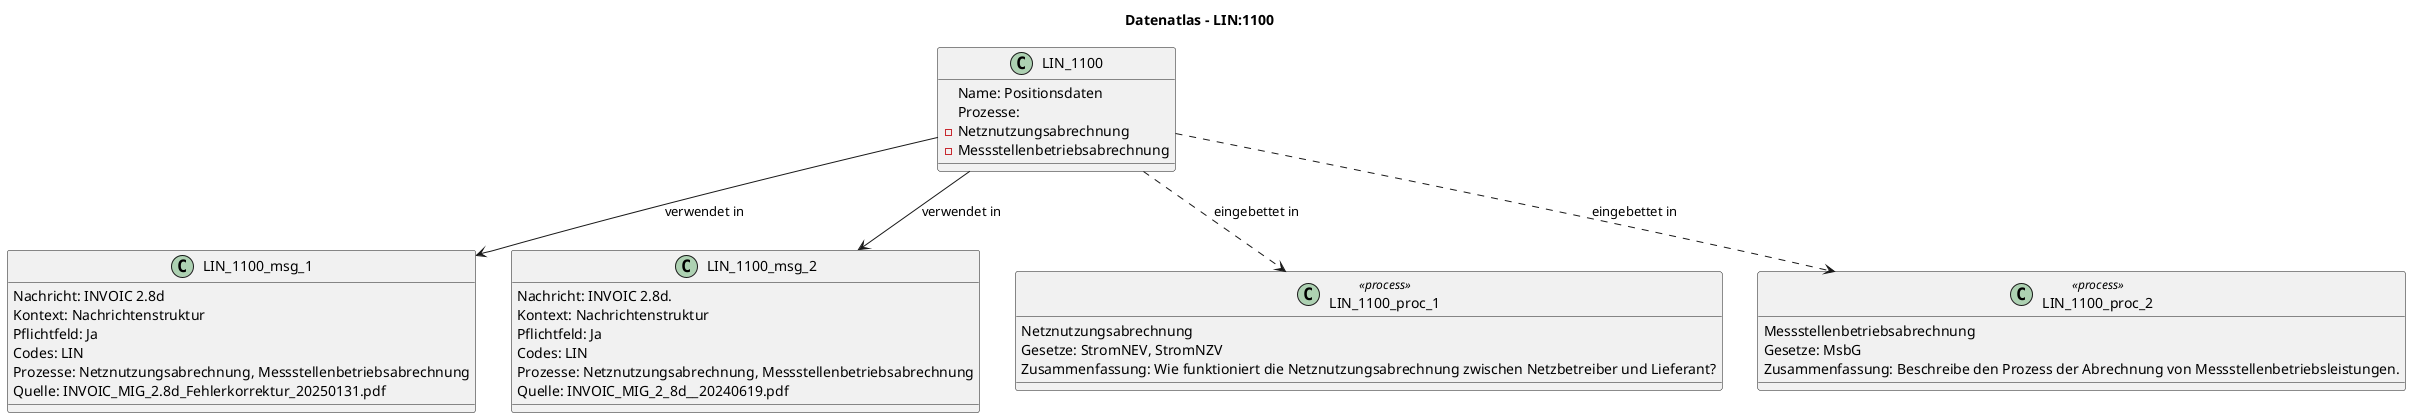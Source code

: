 @startuml
title Datenatlas – LIN:1100
class LIN_1100 {
  Name: Positionsdaten
  Prozesse:
    - Netznutzungsabrechnung
    - Messstellenbetriebsabrechnung
}
class LIN_1100_msg_1 {
  Nachricht: INVOIC 2.8d
  Kontext: Nachrichtenstruktur
  Pflichtfeld: Ja
  Codes: LIN
  Prozesse: Netznutzungsabrechnung, Messstellenbetriebsabrechnung
  Quelle: INVOIC_MIG_2.8d_Fehlerkorrektur_20250131.pdf
}
LIN_1100 --> LIN_1100_msg_1 : verwendet in
class LIN_1100_msg_2 {
  Nachricht: INVOIC 2.8d.
  Kontext: Nachrichtenstruktur
  Pflichtfeld: Ja
  Codes: LIN
  Prozesse: Netznutzungsabrechnung, Messstellenbetriebsabrechnung
  Quelle: INVOIC_MIG_2_8d__20240619.pdf
}
LIN_1100 --> LIN_1100_msg_2 : verwendet in
class LIN_1100_proc_1 <<process>> {
  Netznutzungsabrechnung
  Gesetze: StromNEV, StromNZV
  Zusammenfassung: Wie funktioniert die Netznutzungsabrechnung zwischen Netzbetreiber und Lieferant?
}
LIN_1100 ..> LIN_1100_proc_1 : eingebettet in
class LIN_1100_proc_2 <<process>> {
  Messstellenbetriebsabrechnung
  Gesetze: MsbG
  Zusammenfassung: Beschreibe den Prozess der Abrechnung von Messstellenbetriebsleistungen.
}
LIN_1100 ..> LIN_1100_proc_2 : eingebettet in
@enduml